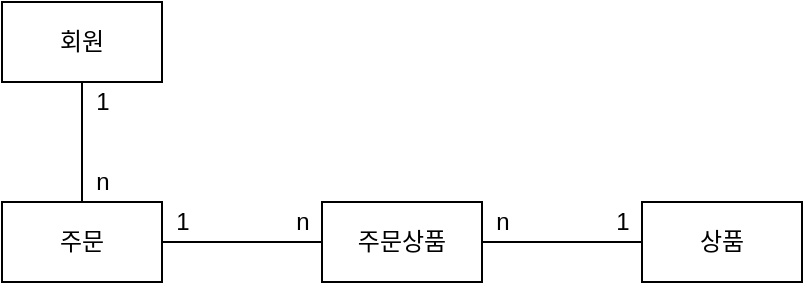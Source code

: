 <mxfile version="14.8.0" type="github">
  <diagram id="C5RBs43oDa-KdzZeNtuy" name="Page-1">
    <mxGraphModel dx="476" dy="643" grid="1" gridSize="10" guides="1" tooltips="1" connect="1" arrows="1" fold="1" page="1" pageScale="1" pageWidth="1169" pageHeight="827" math="0" shadow="0">
      <root>
        <mxCell id="WIyWlLk6GJQsqaUBKTNV-0" />
        <mxCell id="WIyWlLk6GJQsqaUBKTNV-1" parent="WIyWlLk6GJQsqaUBKTNV-0" />
        <mxCell id="o1ro3s1T7mMDJq97ipKH-0" value="회원" style="rounded=0;whiteSpace=wrap;html=1;" vertex="1" parent="WIyWlLk6GJQsqaUBKTNV-1">
          <mxGeometry x="260" y="180" width="80" height="40" as="geometry" />
        </mxCell>
        <mxCell id="o1ro3s1T7mMDJq97ipKH-1" value="주문" style="rounded=0;whiteSpace=wrap;html=1;" vertex="1" parent="WIyWlLk6GJQsqaUBKTNV-1">
          <mxGeometry x="260" y="280" width="80" height="40" as="geometry" />
        </mxCell>
        <mxCell id="o1ro3s1T7mMDJq97ipKH-2" value="" style="endArrow=none;html=1;entryX=0.5;entryY=1;entryDx=0;entryDy=0;" edge="1" parent="WIyWlLk6GJQsqaUBKTNV-1" source="o1ro3s1T7mMDJq97ipKH-1" target="o1ro3s1T7mMDJq97ipKH-0">
          <mxGeometry width="50" height="50" relative="1" as="geometry">
            <mxPoint x="400" y="420" as="sourcePoint" />
            <mxPoint x="450" y="370" as="targetPoint" />
          </mxGeometry>
        </mxCell>
        <mxCell id="o1ro3s1T7mMDJq97ipKH-3" value="1" style="text;html=1;align=center;verticalAlign=middle;resizable=0;points=[];autosize=1;strokeColor=none;" vertex="1" parent="WIyWlLk6GJQsqaUBKTNV-1">
          <mxGeometry x="300" y="220" width="20" height="20" as="geometry" />
        </mxCell>
        <mxCell id="o1ro3s1T7mMDJq97ipKH-4" value="n" style="text;html=1;align=center;verticalAlign=middle;resizable=0;points=[];autosize=1;strokeColor=none;" vertex="1" parent="WIyWlLk6GJQsqaUBKTNV-1">
          <mxGeometry x="300" y="260" width="20" height="20" as="geometry" />
        </mxCell>
        <mxCell id="o1ro3s1T7mMDJq97ipKH-5" value="주문상품" style="rounded=0;whiteSpace=wrap;html=1;" vertex="1" parent="WIyWlLk6GJQsqaUBKTNV-1">
          <mxGeometry x="420" y="280" width="80" height="40" as="geometry" />
        </mxCell>
        <mxCell id="o1ro3s1T7mMDJq97ipKH-6" value="상품" style="rounded=0;whiteSpace=wrap;html=1;" vertex="1" parent="WIyWlLk6GJQsqaUBKTNV-1">
          <mxGeometry x="580" y="280" width="80" height="40" as="geometry" />
        </mxCell>
        <mxCell id="o1ro3s1T7mMDJq97ipKH-7" value="" style="endArrow=none;html=1;entryX=0;entryY=0.5;entryDx=0;entryDy=0;exitX=1;exitY=0.5;exitDx=0;exitDy=0;" edge="1" parent="WIyWlLk6GJQsqaUBKTNV-1" source="o1ro3s1T7mMDJq97ipKH-1" target="o1ro3s1T7mMDJq97ipKH-5">
          <mxGeometry width="50" height="50" relative="1" as="geometry">
            <mxPoint x="310" y="290" as="sourcePoint" />
            <mxPoint x="310" y="240" as="targetPoint" />
          </mxGeometry>
        </mxCell>
        <mxCell id="o1ro3s1T7mMDJq97ipKH-8" value="" style="endArrow=none;html=1;entryX=0;entryY=0.5;entryDx=0;entryDy=0;exitX=1;exitY=0.5;exitDx=0;exitDy=0;" edge="1" parent="WIyWlLk6GJQsqaUBKTNV-1" source="o1ro3s1T7mMDJq97ipKH-5" target="o1ro3s1T7mMDJq97ipKH-6">
          <mxGeometry width="50" height="50" relative="1" as="geometry">
            <mxPoint x="350" y="310" as="sourcePoint" />
            <mxPoint x="430.0" y="310" as="targetPoint" />
          </mxGeometry>
        </mxCell>
        <mxCell id="o1ro3s1T7mMDJq97ipKH-9" value="1" style="text;html=1;align=center;verticalAlign=middle;resizable=0;points=[];autosize=1;strokeColor=none;" vertex="1" parent="WIyWlLk6GJQsqaUBKTNV-1">
          <mxGeometry x="340" y="280" width="20" height="20" as="geometry" />
        </mxCell>
        <mxCell id="o1ro3s1T7mMDJq97ipKH-10" value="n" style="text;html=1;align=center;verticalAlign=middle;resizable=0;points=[];autosize=1;strokeColor=none;" vertex="1" parent="WIyWlLk6GJQsqaUBKTNV-1">
          <mxGeometry x="400" y="280" width="20" height="20" as="geometry" />
        </mxCell>
        <mxCell id="o1ro3s1T7mMDJq97ipKH-11" value="n" style="text;html=1;align=center;verticalAlign=middle;resizable=0;points=[];autosize=1;strokeColor=none;" vertex="1" parent="WIyWlLk6GJQsqaUBKTNV-1">
          <mxGeometry x="500" y="280" width="20" height="20" as="geometry" />
        </mxCell>
        <mxCell id="o1ro3s1T7mMDJq97ipKH-12" value="1" style="text;html=1;align=center;verticalAlign=middle;resizable=0;points=[];autosize=1;strokeColor=none;" vertex="1" parent="WIyWlLk6GJQsqaUBKTNV-1">
          <mxGeometry x="560" y="280" width="20" height="20" as="geometry" />
        </mxCell>
      </root>
    </mxGraphModel>
  </diagram>
</mxfile>
